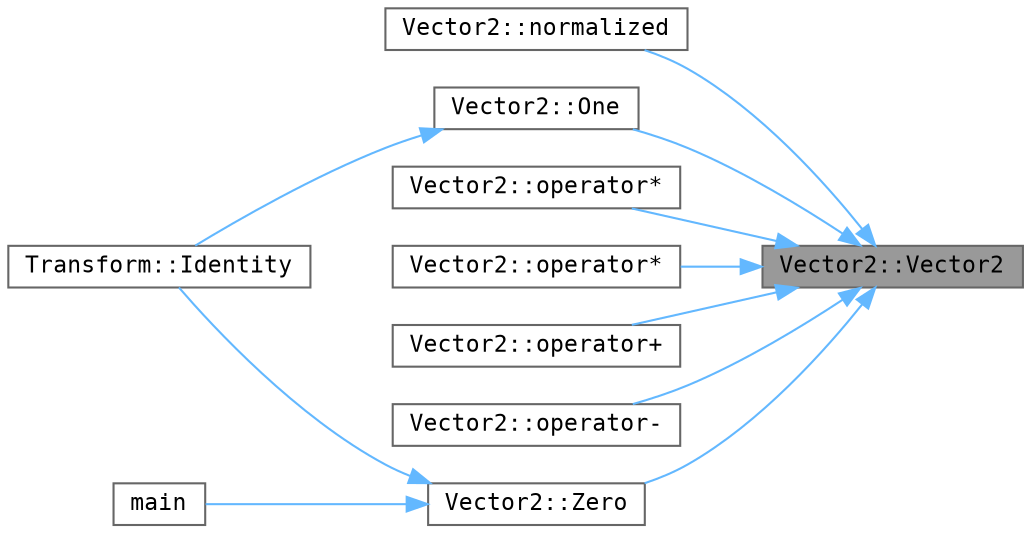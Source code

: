 digraph "Vector2::Vector2"
{
 // LATEX_PDF_SIZE
  bgcolor="transparent";
  edge [fontname=Consolas,fontsize=11,labelfontname=Helvetica,labelfontsize=10];
  node [fontname=Consolas,fontsize=11,shape=box,height=0.2,width=0.4];
  rankdir="RL";
  Node1 [id="Node000001",label="Vector2::Vector2",height=0.2,width=0.4,color="gray40", fillcolor="grey60", style="filled", fontcolor="black",tooltip="デフォルトコンストラクタ"];
  Node1 -> Node2 [id="edge1_Node000001_Node000002",dir="back",color="steelblue1",style="solid",tooltip=" "];
  Node2 [id="Node000002",label="Vector2::normalized",height=0.2,width=0.4,color="grey40", fillcolor="white", style="filled",URL="$struct_vector2.html#a1e0be0f2d578e8b5d0b8f95a9f8b6626",tooltip="ベクトルを正規化します"];
  Node1 -> Node3 [id="edge2_Node000001_Node000003",dir="back",color="steelblue1",style="solid",tooltip=" "];
  Node3 [id="Node000003",label="Vector2::One",height=0.2,width=0.4,color="grey40", fillcolor="white", style="filled",URL="$struct_vector2.html#abbb59cf594b0a57c0cb92fced94fb66d",tooltip="単位ベクトルを返す静的メソッド"];
  Node3 -> Node4 [id="edge3_Node000003_Node000004",dir="back",color="steelblue1",style="solid",tooltip=" "];
  Node4 [id="Node000004",label="Transform::Identity",height=0.2,width=0.4,color="grey40", fillcolor="white", style="filled",URL="$struct_transform.html#aed7e217ca78d820013ec702150d38bda",tooltip="単位変換を返す関数"];
  Node1 -> Node5 [id="edge4_Node000001_Node000005",dir="back",color="steelblue1",style="solid",tooltip=" "];
  Node5 [id="Node000005",label="Vector2::operator*",height=0.2,width=0.4,color="grey40", fillcolor="white", style="filled",URL="$struct_vector2.html#a92b4e65dae19ae200e1355f701cce330",tooltip="スカラー乗算"];
  Node1 -> Node6 [id="edge5_Node000001_Node000006",dir="back",color="steelblue1",style="solid",tooltip=" "];
  Node6 [id="Node000006",label="Vector2::operator*",height=0.2,width=0.4,color="grey40", fillcolor="white", style="filled",URL="$struct_vector2.html#a5df1be7a5a17b2be54b33655a48cebe6",tooltip="ベクトルの乗算"];
  Node1 -> Node7 [id="edge6_Node000001_Node000007",dir="back",color="steelblue1",style="solid",tooltip=" "];
  Node7 [id="Node000007",label="Vector2::operator+",height=0.2,width=0.4,color="grey40", fillcolor="white", style="filled",URL="$struct_vector2.html#a18759ffa878ab208dbe092ae07e70b6f",tooltip="ベクトルの加算"];
  Node1 -> Node8 [id="edge7_Node000001_Node000008",dir="back",color="steelblue1",style="solid",tooltip=" "];
  Node8 [id="Node000008",label="Vector2::operator-",height=0.2,width=0.4,color="grey40", fillcolor="white", style="filled",URL="$struct_vector2.html#a37653598d7dd2e823c7af55bc50b92bb",tooltip="ベクトルの減算"];
  Node1 -> Node9 [id="edge8_Node000001_Node000009",dir="back",color="steelblue1",style="solid",tooltip=" "];
  Node9 [id="Node000009",label="Vector2::Zero",height=0.2,width=0.4,color="grey40", fillcolor="white", style="filled",URL="$struct_vector2.html#ada8e43bb62d460e1f551d2acecb27b33",tooltip="ゼロベクトルを返す静的メソッド"];
  Node9 -> Node4 [id="edge9_Node000009_Node000004",dir="back",color="steelblue1",style="solid",tooltip=" "];
  Node9 -> Node10 [id="edge10_Node000009_Node000010",dir="back",color="steelblue1",style="solid",tooltip=" "];
  Node10 [id="Node000010",label="main",height=0.2,width=0.4,color="grey40", fillcolor="white", style="filled",URL="$main_8cpp.html#ae66f6b31b5ad750f1fe042a706a4e3d4",tooltip=" "];
}
